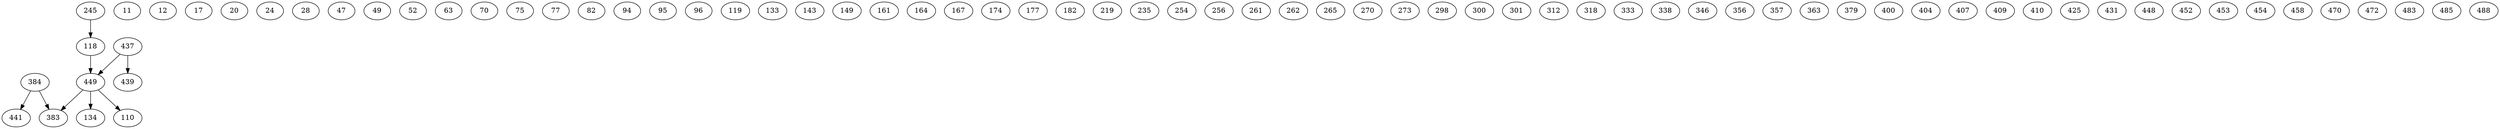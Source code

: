 digraph sample {
118 -> 449[color="black"];
245 -> 118[color="black"];
449 -> 383[color="black"];
437 -> 449[color="black"];
437 -> 439[color="black"];
384 -> 383[color="black"];
384 -> 441[color="black"];
449 -> 134[color="black"];
449 -> 110[color="black"];
11[color="black"];
12[color="black"];
17[color="black"];
20[color="black"];
24[color="black"];
28[color="black"];
47[color="black"];
49[color="black"];
52[color="black"];
63[color="black"];
70[color="black"];
75[color="black"];
77[color="black"];
82[color="black"];
94[color="black"];
95[color="black"];
96[color="black"];
119[color="black"];
133[color="black"];
143[color="black"];
149[color="black"];
161[color="black"];
164[color="black"];
167[color="black"];
174[color="black"];
177[color="black"];
182[color="black"];
219[color="black"];
235[color="black"];
254[color="black"];
256[color="black"];
261[color="black"];
262[color="black"];
265[color="black"];
270[color="black"];
273[color="black"];
298[color="black"];
300[color="black"];
301[color="black"];
312[color="black"];
318[color="black"];
333[color="black"];
338[color="black"];
346[color="black"];
356[color="black"];
357[color="black"];
363[color="black"];
379[color="black"];
400[color="black"];
404[color="black"];
407[color="black"];
409[color="black"];
410[color="black"];
425[color="black"];
431[color="black"];
448[color="black"];
452[color="black"];
453[color="black"];
454[color="black"];
458[color="black"];
470[color="black"];
472[color="black"];
483[color="black"];
485[color="black"];
488[color="black"];
}